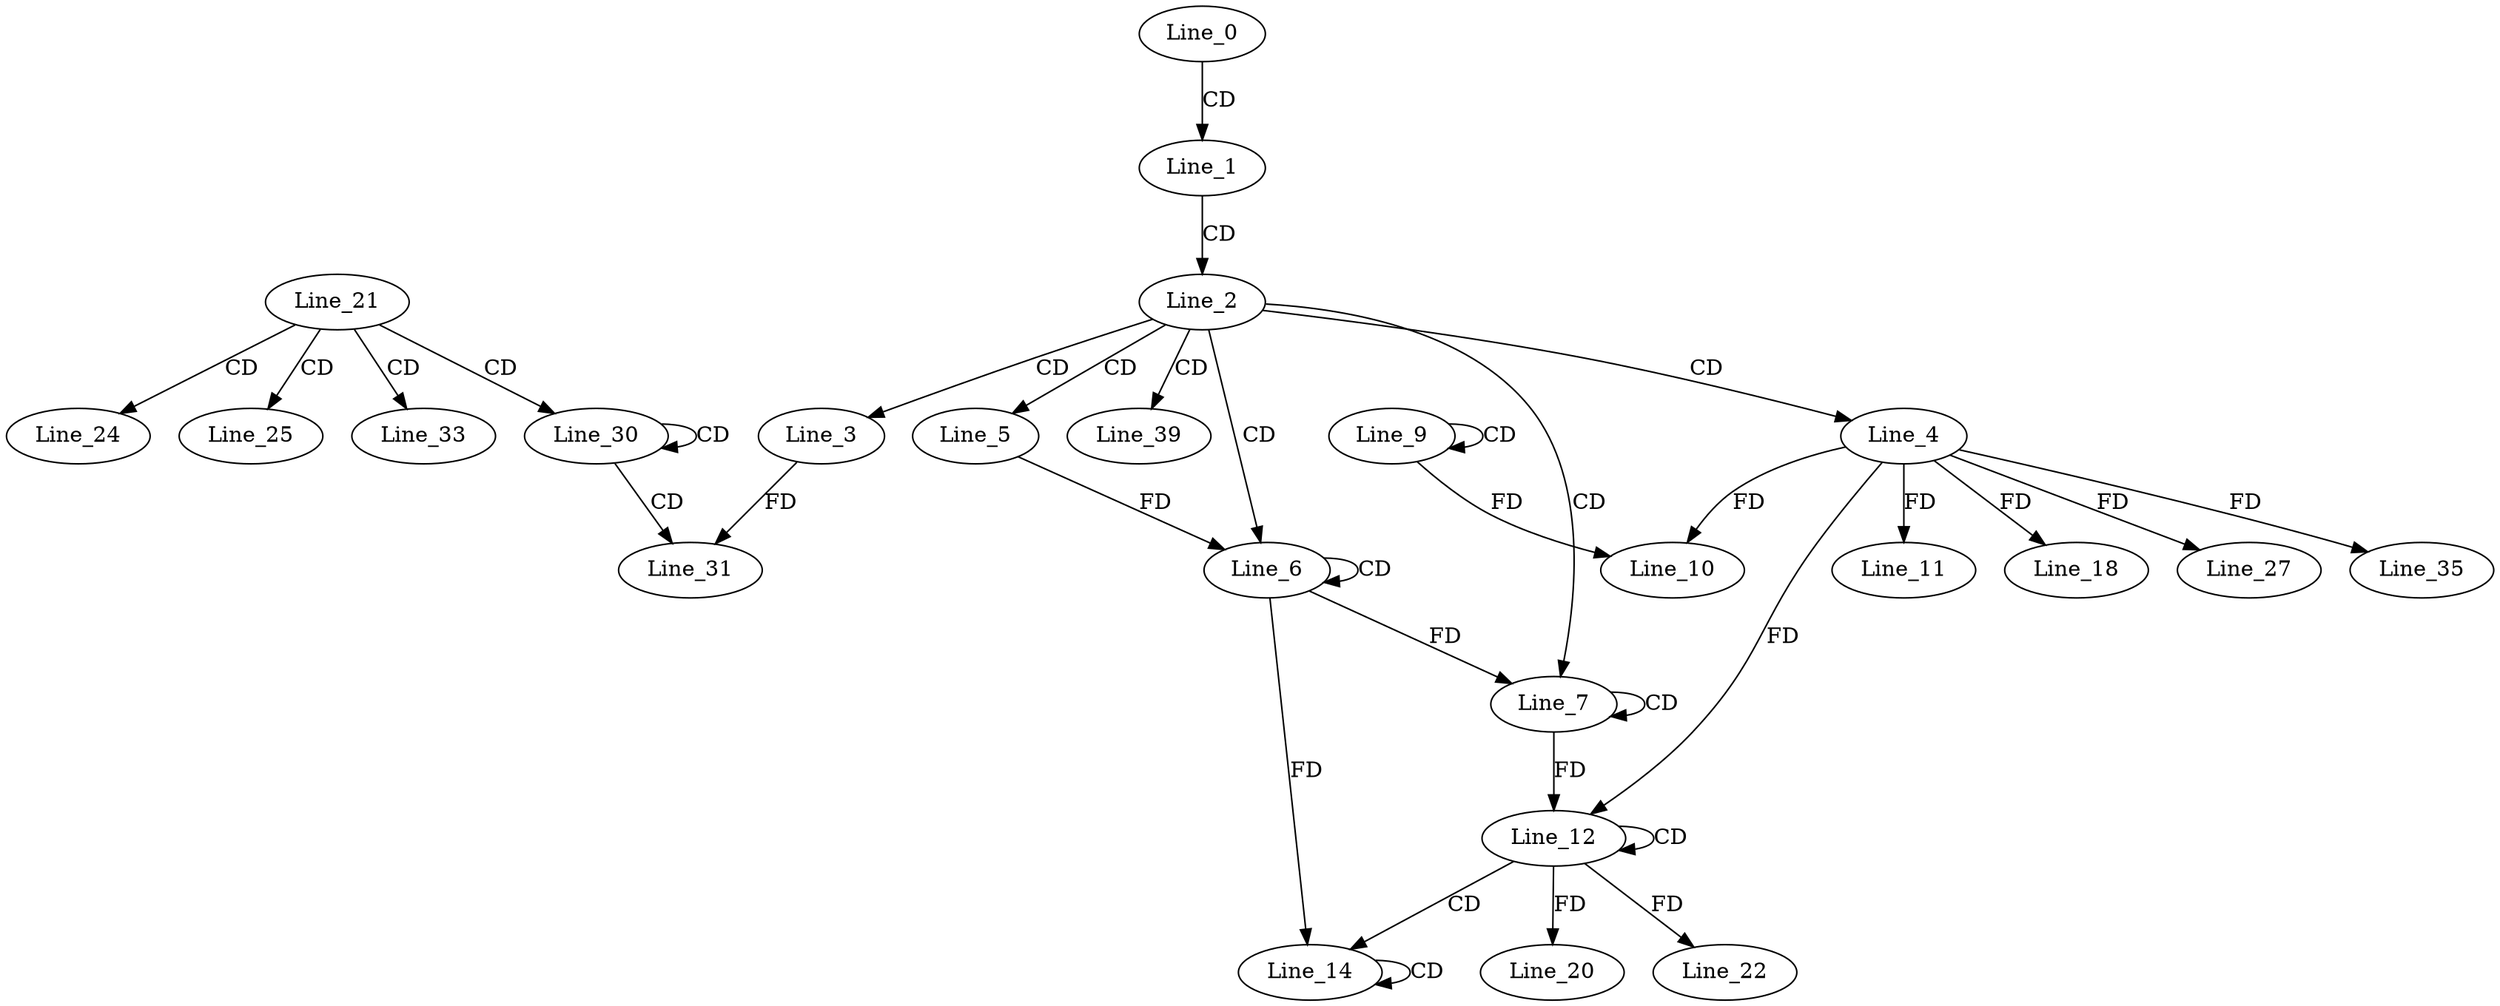 digraph G {
  Line_0;
  Line_1;
  Line_2;
  Line_3;
  Line_4;
  Line_5;
  Line_6;
  Line_6;
  Line_7;
  Line_7;
  Line_9;
  Line_9;
  Line_10;
  Line_11;
  Line_12;
  Line_12;
  Line_12;
  Line_14;
  Line_14;
  Line_14;
  Line_18;
  Line_20;
  Line_22;
  Line_21;
  Line_24;
  Line_25;
  Line_27;
  Line_30;
  Line_31;
  Line_33;
  Line_35;
  Line_39;
  Line_0 -> Line_1 [ label="CD" ];
  Line_1 -> Line_2 [ label="CD" ];
  Line_2 -> Line_3 [ label="CD" ];
  Line_2 -> Line_4 [ label="CD" ];
  Line_2 -> Line_5 [ label="CD" ];
  Line_2 -> Line_6 [ label="CD" ];
  Line_6 -> Line_6 [ label="CD" ];
  Line_5 -> Line_6 [ label="FD" ];
  Line_2 -> Line_7 [ label="CD" ];
  Line_7 -> Line_7 [ label="CD" ];
  Line_6 -> Line_7 [ label="FD" ];
  Line_9 -> Line_9 [ label="CD" ];
  Line_4 -> Line_10 [ label="FD" ];
  Line_9 -> Line_10 [ label="FD" ];
  Line_4 -> Line_11 [ label="FD" ];
  Line_12 -> Line_12 [ label="CD" ];
  Line_4 -> Line_12 [ label="FD" ];
  Line_7 -> Line_12 [ label="FD" ];
  Line_12 -> Line_14 [ label="CD" ];
  Line_14 -> Line_14 [ label="CD" ];
  Line_6 -> Line_14 [ label="FD" ];
  Line_4 -> Line_18 [ label="FD" ];
  Line_12 -> Line_20 [ label="FD" ];
  Line_12 -> Line_22 [ label="FD" ];
  Line_21 -> Line_24 [ label="CD" ];
  Line_21 -> Line_25 [ label="CD" ];
  Line_4 -> Line_27 [ label="FD" ];
  Line_21 -> Line_30 [ label="CD" ];
  Line_30 -> Line_30 [ label="CD" ];
  Line_30 -> Line_31 [ label="CD" ];
  Line_3 -> Line_31 [ label="FD" ];
  Line_21 -> Line_33 [ label="CD" ];
  Line_4 -> Line_35 [ label="FD" ];
  Line_2 -> Line_39 [ label="CD" ];
}
